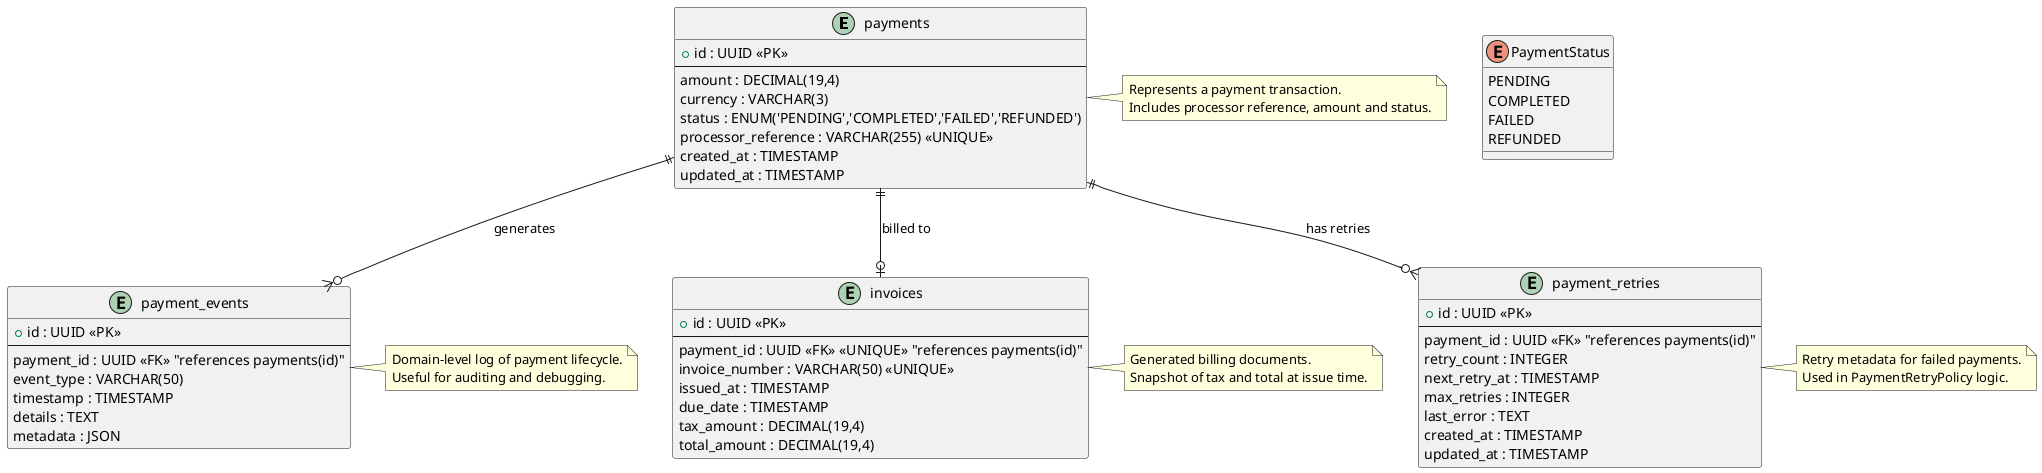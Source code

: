 @startuml
' =============================
' DATABASE SCHEMA (Unified & Enhanced)
' =============================

entity "payments" {
  + id : UUID <<PK>>
  --
  amount : DECIMAL(19,4)
  currency : VARCHAR(3)
  status : ENUM('PENDING','COMPLETED','FAILED','REFUNDED')
  processor_reference : VARCHAR(255) <<UNIQUE>>
  created_at : TIMESTAMP
  updated_at : TIMESTAMP
}

entity "payment_events" {
  + id : UUID <<PK>>
  --
  payment_id : UUID <<FK>> "references payments(id)"
  event_type : VARCHAR(50)
  timestamp : TIMESTAMP
  details : TEXT
  metadata : JSON
}

entity "invoices" {
  + id : UUID <<PK>>
  --
  payment_id : UUID <<FK>> <<UNIQUE>> "references payments(id)"
  invoice_number : VARCHAR(50) <<UNIQUE>>
  issued_at : TIMESTAMP
  due_date : TIMESTAMP
  tax_amount : DECIMAL(19,4)
  total_amount : DECIMAL(19,4)
}

entity "payment_retries" {
  + id : UUID <<PK>>
  --
  payment_id : UUID <<FK>> "references payments(id)"
  retry_count : INTEGER
  next_retry_at : TIMESTAMP
  max_retries : INTEGER
  last_error : TEXT
  created_at : TIMESTAMP
  updated_at : TIMESTAMP
}

enum PaymentStatus {
  PENDING
  COMPLETED
  FAILED
  REFUNDED
}

' Relationships
payments ||--o{ payment_events : "generates"
payments ||--o| invoices : "billed to"
payments ||--o{ payment_retries : "has retries"

note right of payments
  Represents a payment transaction.
  Includes processor reference, amount and status.
end note

note right of payment_events
  Domain-level log of payment lifecycle.
  Useful for auditing and debugging.
end note

note right of invoices
  Generated billing documents.
  Snapshot of tax and total at issue time.
end note

note right of payment_retries
  Retry metadata for failed payments.
  Used in PaymentRetryPolicy logic.
end note

@enduml
